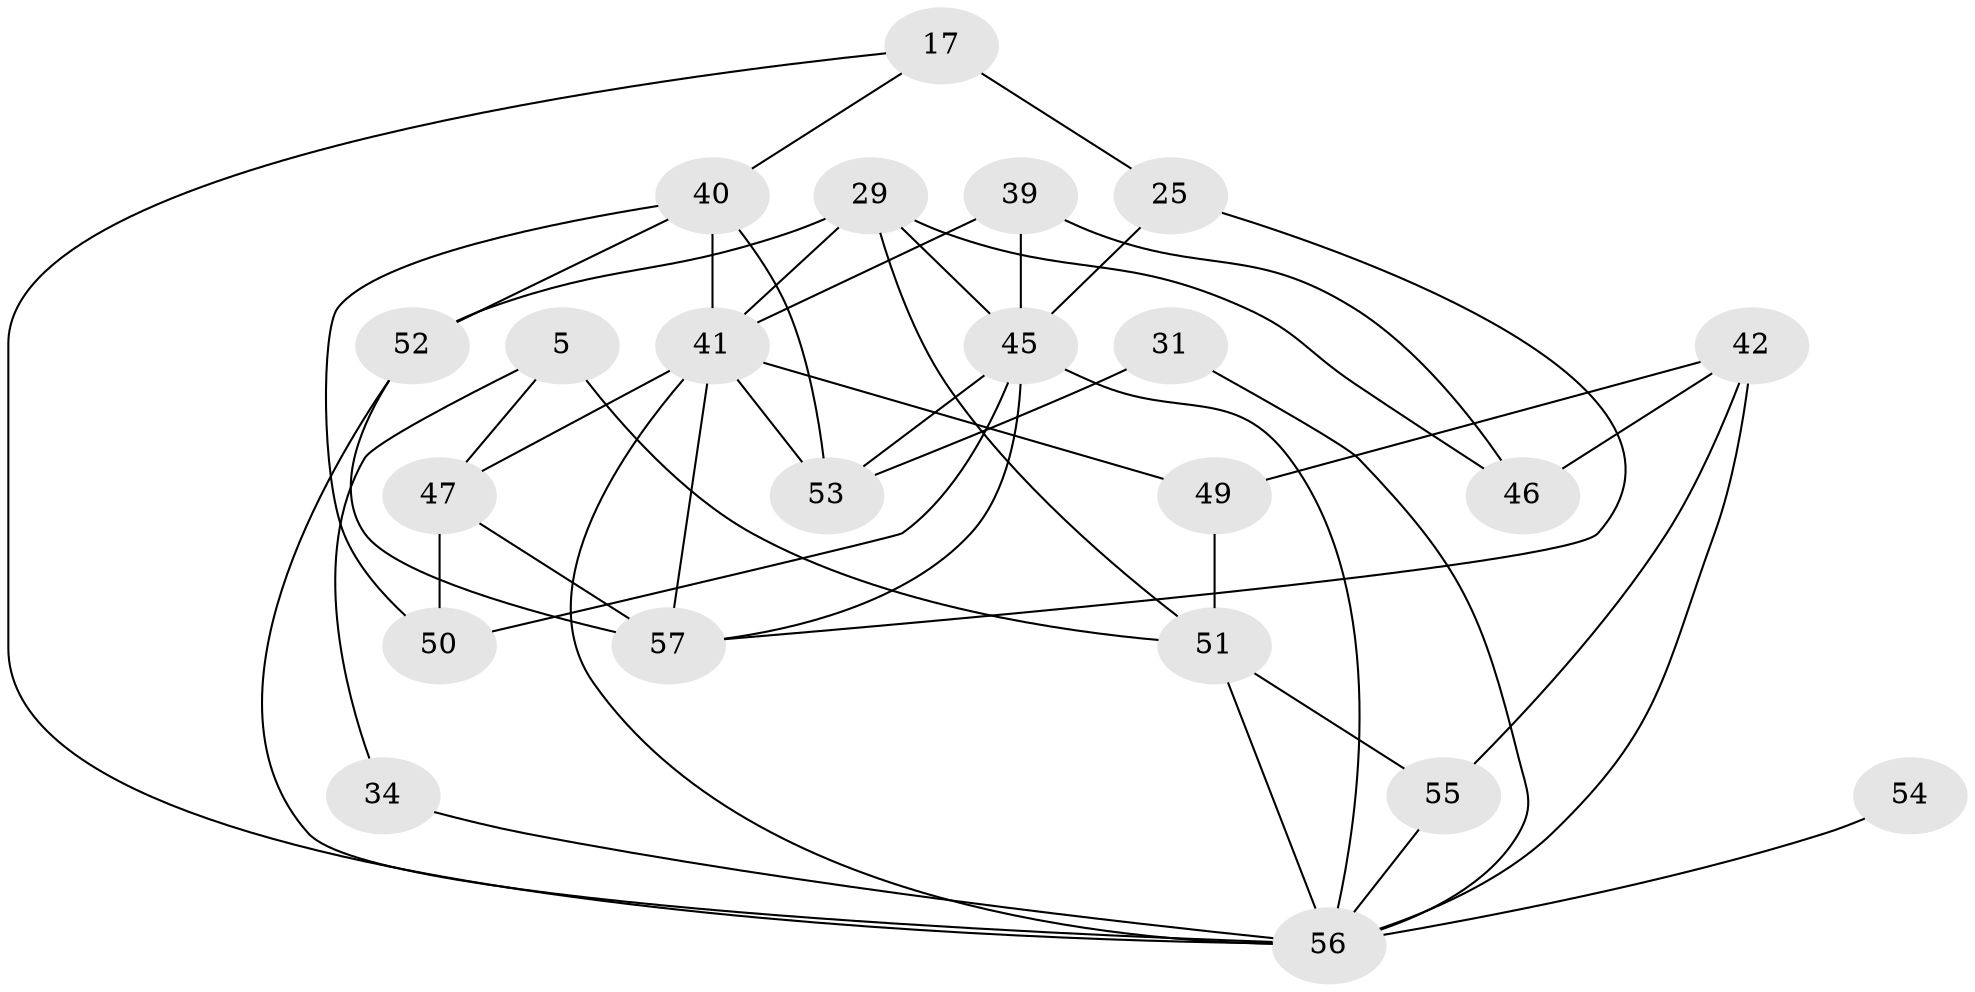 // original degree distribution, {4: 0.2631578947368421, 6: 0.07017543859649122, 5: 0.2631578947368421, 3: 0.2982456140350877, 2: 0.08771929824561403, 8: 0.017543859649122806}
// Generated by graph-tools (version 1.1) at 2025/55/03/04/25 21:55:16]
// undirected, 22 vertices, 45 edges
graph export_dot {
graph [start="1"]
  node [color=gray90,style=filled];
  5;
  17 [super="+14"];
  25;
  29 [super="+2"];
  31 [super="+27"];
  34;
  39;
  40 [super="+3"];
  41 [super="+32+38+24"];
  42 [super="+20"];
  45 [super="+33+44"];
  46 [super="+22"];
  47;
  49 [super="+35"];
  50;
  51 [super="+28"];
  52 [super="+21"];
  53 [super="+37+48"];
  54;
  55;
  56 [super="+12+16+43"];
  57 [super="+4+26"];
  5 -- 47;
  5 -- 34;
  5 -- 51 [weight=2];
  17 -- 25 [weight=2];
  17 -- 40;
  17 -- 56;
  25 -- 45;
  25 -- 57 [weight=2];
  29 -- 45 [weight=2];
  29 -- 51;
  29 -- 52;
  29 -- 41 [weight=2];
  29 -- 46;
  31 -- 53 [weight=4];
  31 -- 56 [weight=2];
  34 -- 56;
  39 -- 41 [weight=3];
  39 -- 45 [weight=4];
  39 -- 46;
  40 -- 53 [weight=2];
  40 -- 41 [weight=3];
  40 -- 52 [weight=2];
  40 -- 50;
  41 -- 47;
  41 -- 49;
  41 -- 53 [weight=2];
  41 -- 56 [weight=2];
  41 -- 57 [weight=2];
  42 -- 55 [weight=2];
  42 -- 46;
  42 -- 56 [weight=3];
  42 -- 49 [weight=2];
  45 -- 53 [weight=3];
  45 -- 50;
  45 -- 57 [weight=2];
  45 -- 56 [weight=3];
  47 -- 57 [weight=2];
  47 -- 50;
  49 -- 51;
  51 -- 55 [weight=2];
  51 -- 56;
  52 -- 57;
  52 -- 56;
  54 -- 56 [weight=2];
  55 -- 56;
}
